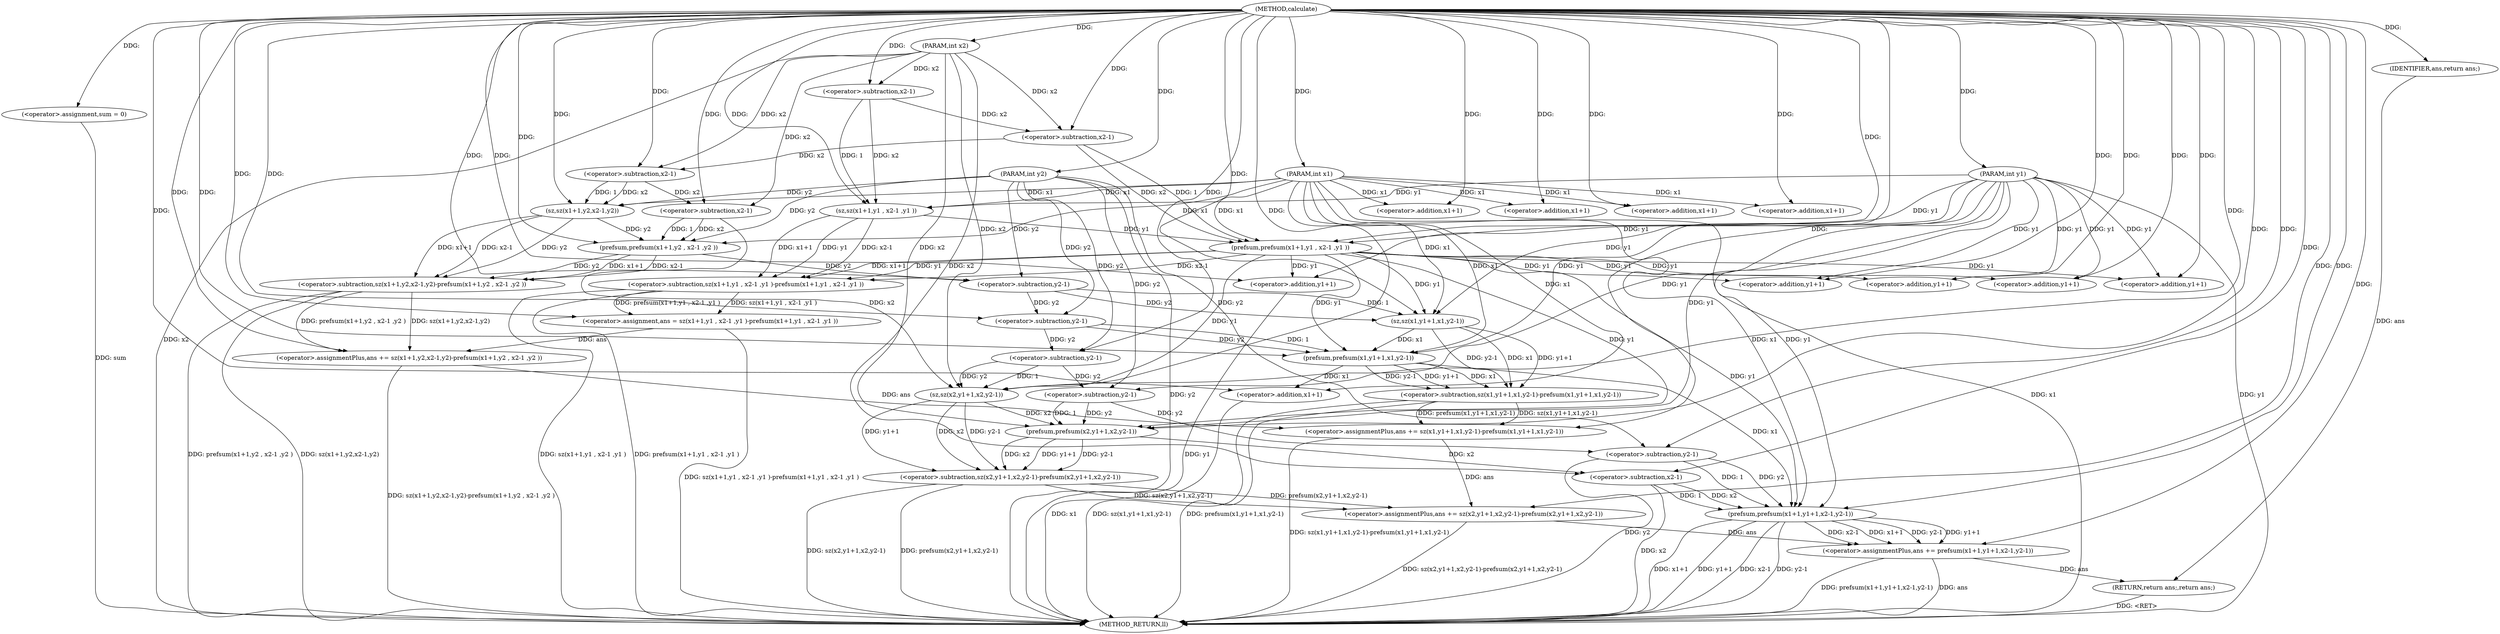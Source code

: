 digraph "calculate" {  
"1000199" [label = "(METHOD,calculate)" ]
"1000311" [label = "(METHOD_RETURN,ll)" ]
"1000200" [label = "(PARAM,int x1)" ]
"1000201" [label = "(PARAM,int y1)" ]
"1000202" [label = "(PARAM,int x2)" ]
"1000203" [label = "(PARAM,int y2)" ]
"1000206" [label = "(<operator>.assignment,sum = 0)" ]
"1000210" [label = "(<operator>.assignment,ans = sz(x1+1,y1 , x2-1 ,y1 )-prefsum(x1+1,y1 , x2-1 ,y1 ))" ]
"1000231" [label = "(<operator>.assignmentPlus,ans += sz(x1+1,y2,x2-1,y2)-prefsum(x1+1,y2 , x2-1 ,y2 ))" ]
"1000252" [label = "(<operator>.assignmentPlus,ans += sz(x1,y1+1,x1,y2-1)-prefsum(x1,y1+1,x1,y2-1))" ]
"1000273" [label = "(<operator>.assignmentPlus,ans += sz(x2,y1+1,x2,y2-1)-prefsum(x2,y1+1,x2,y2-1))" ]
"1000294" [label = "(<operator>.assignmentPlus,ans += prefsum(x1+1,y1+1,x2-1,y2-1))" ]
"1000309" [label = "(RETURN,return ans;,return ans;)" ]
"1000310" [label = "(IDENTIFIER,ans,return ans;)" ]
"1000212" [label = "(<operator>.subtraction,sz(x1+1,y1 , x2-1 ,y1 )-prefsum(x1+1,y1 , x2-1 ,y1 ))" ]
"1000233" [label = "(<operator>.subtraction,sz(x1+1,y2,x2-1,y2)-prefsum(x1+1,y2 , x2-1 ,y2 ))" ]
"1000254" [label = "(<operator>.subtraction,sz(x1,y1+1,x1,y2-1)-prefsum(x1,y1+1,x1,y2-1))" ]
"1000275" [label = "(<operator>.subtraction,sz(x2,y1+1,x2,y2-1)-prefsum(x2,y1+1,x2,y2-1))" ]
"1000296" [label = "(prefsum,prefsum(x1+1,y1+1,x2-1,y2-1))" ]
"1000213" [label = "(sz,sz(x1+1,y1 , x2-1 ,y1 ))" ]
"1000222" [label = "(prefsum,prefsum(x1+1,y1 , x2-1 ,y1 ))" ]
"1000234" [label = "(sz,sz(x1+1,y2,x2-1,y2))" ]
"1000243" [label = "(prefsum,prefsum(x1+1,y2 , x2-1 ,y2 ))" ]
"1000255" [label = "(sz,sz(x1,y1+1,x1,y2-1))" ]
"1000264" [label = "(prefsum,prefsum(x1,y1+1,x1,y2-1))" ]
"1000276" [label = "(sz,sz(x2,y1+1,x2,y2-1))" ]
"1000285" [label = "(prefsum,prefsum(x2,y1+1,x2,y2-1))" ]
"1000297" [label = "(<operator>.addition,x1+1)" ]
"1000300" [label = "(<operator>.addition,y1+1)" ]
"1000303" [label = "(<operator>.subtraction,x2-1)" ]
"1000306" [label = "(<operator>.subtraction,y2-1)" ]
"1000214" [label = "(<operator>.addition,x1+1)" ]
"1000218" [label = "(<operator>.subtraction,x2-1)" ]
"1000223" [label = "(<operator>.addition,x1+1)" ]
"1000227" [label = "(<operator>.subtraction,x2-1)" ]
"1000235" [label = "(<operator>.addition,x1+1)" ]
"1000239" [label = "(<operator>.subtraction,x2-1)" ]
"1000244" [label = "(<operator>.addition,x1+1)" ]
"1000248" [label = "(<operator>.subtraction,x2-1)" ]
"1000257" [label = "(<operator>.addition,y1+1)" ]
"1000261" [label = "(<operator>.subtraction,y2-1)" ]
"1000266" [label = "(<operator>.addition,y1+1)" ]
"1000270" [label = "(<operator>.subtraction,y2-1)" ]
"1000278" [label = "(<operator>.addition,y1+1)" ]
"1000282" [label = "(<operator>.subtraction,y2-1)" ]
"1000287" [label = "(<operator>.addition,y1+1)" ]
"1000291" [label = "(<operator>.subtraction,y2-1)" ]
  "1000309" -> "1000311"  [ label = "DDG: <RET>"] 
  "1000200" -> "1000311"  [ label = "DDG: x1"] 
  "1000201" -> "1000311"  [ label = "DDG: y1"] 
  "1000202" -> "1000311"  [ label = "DDG: x2"] 
  "1000203" -> "1000311"  [ label = "DDG: y2"] 
  "1000206" -> "1000311"  [ label = "DDG: sum"] 
  "1000212" -> "1000311"  [ label = "DDG: sz(x1+1,y1 , x2-1 ,y1 )"] 
  "1000212" -> "1000311"  [ label = "DDG: prefsum(x1+1,y1 , x2-1 ,y1 )"] 
  "1000210" -> "1000311"  [ label = "DDG: sz(x1+1,y1 , x2-1 ,y1 )-prefsum(x1+1,y1 , x2-1 ,y1 )"] 
  "1000233" -> "1000311"  [ label = "DDG: sz(x1+1,y2,x2-1,y2)"] 
  "1000233" -> "1000311"  [ label = "DDG: prefsum(x1+1,y2 , x2-1 ,y2 )"] 
  "1000231" -> "1000311"  [ label = "DDG: sz(x1+1,y2,x2-1,y2)-prefsum(x1+1,y2 , x2-1 ,y2 )"] 
  "1000254" -> "1000311"  [ label = "DDG: sz(x1,y1+1,x1,y2-1)"] 
  "1000254" -> "1000311"  [ label = "DDG: prefsum(x1,y1+1,x1,y2-1)"] 
  "1000252" -> "1000311"  [ label = "DDG: sz(x1,y1+1,x1,y2-1)-prefsum(x1,y1+1,x1,y2-1)"] 
  "1000275" -> "1000311"  [ label = "DDG: sz(x2,y1+1,x2,y2-1)"] 
  "1000275" -> "1000311"  [ label = "DDG: prefsum(x2,y1+1,x2,y2-1)"] 
  "1000273" -> "1000311"  [ label = "DDG: sz(x2,y1+1,x2,y2-1)-prefsum(x2,y1+1,x2,y2-1)"] 
  "1000294" -> "1000311"  [ label = "DDG: ans"] 
  "1000297" -> "1000311"  [ label = "DDG: x1"] 
  "1000296" -> "1000311"  [ label = "DDG: x1+1"] 
  "1000300" -> "1000311"  [ label = "DDG: y1"] 
  "1000296" -> "1000311"  [ label = "DDG: y1+1"] 
  "1000303" -> "1000311"  [ label = "DDG: x2"] 
  "1000296" -> "1000311"  [ label = "DDG: x2-1"] 
  "1000306" -> "1000311"  [ label = "DDG: y2"] 
  "1000296" -> "1000311"  [ label = "DDG: y2-1"] 
  "1000294" -> "1000311"  [ label = "DDG: prefsum(x1+1,y1+1,x2-1,y2-1)"] 
  "1000199" -> "1000200"  [ label = "DDG: "] 
  "1000199" -> "1000201"  [ label = "DDG: "] 
  "1000199" -> "1000202"  [ label = "DDG: "] 
  "1000199" -> "1000203"  [ label = "DDG: "] 
  "1000199" -> "1000206"  [ label = "DDG: "] 
  "1000212" -> "1000210"  [ label = "DDG: prefsum(x1+1,y1 , x2-1 ,y1 )"] 
  "1000212" -> "1000210"  [ label = "DDG: sz(x1+1,y1 , x2-1 ,y1 )"] 
  "1000233" -> "1000231"  [ label = "DDG: prefsum(x1+1,y2 , x2-1 ,y2 )"] 
  "1000233" -> "1000231"  [ label = "DDG: sz(x1+1,y2,x2-1,y2)"] 
  "1000254" -> "1000252"  [ label = "DDG: sz(x1,y1+1,x1,y2-1)"] 
  "1000254" -> "1000252"  [ label = "DDG: prefsum(x1,y1+1,x1,y2-1)"] 
  "1000275" -> "1000273"  [ label = "DDG: prefsum(x2,y1+1,x2,y2-1)"] 
  "1000275" -> "1000273"  [ label = "DDG: sz(x2,y1+1,x2,y2-1)"] 
  "1000296" -> "1000294"  [ label = "DDG: x2-1"] 
  "1000296" -> "1000294"  [ label = "DDG: x1+1"] 
  "1000296" -> "1000294"  [ label = "DDG: y2-1"] 
  "1000296" -> "1000294"  [ label = "DDG: y1+1"] 
  "1000310" -> "1000309"  [ label = "DDG: ans"] 
  "1000294" -> "1000309"  [ label = "DDG: ans"] 
  "1000199" -> "1000210"  [ label = "DDG: "] 
  "1000210" -> "1000231"  [ label = "DDG: ans"] 
  "1000199" -> "1000231"  [ label = "DDG: "] 
  "1000231" -> "1000252"  [ label = "DDG: ans"] 
  "1000199" -> "1000252"  [ label = "DDG: "] 
  "1000252" -> "1000273"  [ label = "DDG: ans"] 
  "1000199" -> "1000273"  [ label = "DDG: "] 
  "1000273" -> "1000294"  [ label = "DDG: ans"] 
  "1000199" -> "1000294"  [ label = "DDG: "] 
  "1000199" -> "1000310"  [ label = "DDG: "] 
  "1000213" -> "1000212"  [ label = "DDG: x2-1"] 
  "1000213" -> "1000212"  [ label = "DDG: x1+1"] 
  "1000213" -> "1000212"  [ label = "DDG: y1"] 
  "1000222" -> "1000212"  [ label = "DDG: x1+1"] 
  "1000222" -> "1000212"  [ label = "DDG: y1"] 
  "1000222" -> "1000212"  [ label = "DDG: x2-1"] 
  "1000234" -> "1000233"  [ label = "DDG: y2"] 
  "1000234" -> "1000233"  [ label = "DDG: x1+1"] 
  "1000234" -> "1000233"  [ label = "DDG: x2-1"] 
  "1000243" -> "1000233"  [ label = "DDG: y2"] 
  "1000243" -> "1000233"  [ label = "DDG: x2-1"] 
  "1000243" -> "1000233"  [ label = "DDG: x1+1"] 
  "1000255" -> "1000254"  [ label = "DDG: x1"] 
  "1000255" -> "1000254"  [ label = "DDG: y2-1"] 
  "1000255" -> "1000254"  [ label = "DDG: y1+1"] 
  "1000264" -> "1000254"  [ label = "DDG: x1"] 
  "1000264" -> "1000254"  [ label = "DDG: y2-1"] 
  "1000264" -> "1000254"  [ label = "DDG: y1+1"] 
  "1000276" -> "1000275"  [ label = "DDG: y2-1"] 
  "1000276" -> "1000275"  [ label = "DDG: y1+1"] 
  "1000276" -> "1000275"  [ label = "DDG: x2"] 
  "1000285" -> "1000275"  [ label = "DDG: y1+1"] 
  "1000285" -> "1000275"  [ label = "DDG: y2-1"] 
  "1000285" -> "1000275"  [ label = "DDG: x2"] 
  "1000303" -> "1000296"  [ label = "DDG: 1"] 
  "1000303" -> "1000296"  [ label = "DDG: x2"] 
  "1000306" -> "1000296"  [ label = "DDG: 1"] 
  "1000306" -> "1000296"  [ label = "DDG: y2"] 
  "1000199" -> "1000296"  [ label = "DDG: "] 
  "1000201" -> "1000296"  [ label = "DDG: y1"] 
  "1000222" -> "1000296"  [ label = "DDG: y1"] 
  "1000264" -> "1000296"  [ label = "DDG: x1"] 
  "1000200" -> "1000296"  [ label = "DDG: x1"] 
  "1000200" -> "1000213"  [ label = "DDG: x1"] 
  "1000199" -> "1000213"  [ label = "DDG: "] 
  "1000218" -> "1000213"  [ label = "DDG: 1"] 
  "1000218" -> "1000213"  [ label = "DDG: x2"] 
  "1000201" -> "1000213"  [ label = "DDG: y1"] 
  "1000199" -> "1000222"  [ label = "DDG: "] 
  "1000200" -> "1000222"  [ label = "DDG: x1"] 
  "1000213" -> "1000222"  [ label = "DDG: y1"] 
  "1000201" -> "1000222"  [ label = "DDG: y1"] 
  "1000227" -> "1000222"  [ label = "DDG: x2"] 
  "1000227" -> "1000222"  [ label = "DDG: 1"] 
  "1000203" -> "1000234"  [ label = "DDG: y2"] 
  "1000199" -> "1000234"  [ label = "DDG: "] 
  "1000239" -> "1000234"  [ label = "DDG: 1"] 
  "1000239" -> "1000234"  [ label = "DDG: x2"] 
  "1000200" -> "1000234"  [ label = "DDG: x1"] 
  "1000200" -> "1000243"  [ label = "DDG: x1"] 
  "1000199" -> "1000243"  [ label = "DDG: "] 
  "1000234" -> "1000243"  [ label = "DDG: y2"] 
  "1000203" -> "1000243"  [ label = "DDG: y2"] 
  "1000248" -> "1000243"  [ label = "DDG: 1"] 
  "1000248" -> "1000243"  [ label = "DDG: x2"] 
  "1000200" -> "1000255"  [ label = "DDG: x1"] 
  "1000199" -> "1000255"  [ label = "DDG: "] 
  "1000261" -> "1000255"  [ label = "DDG: 1"] 
  "1000261" -> "1000255"  [ label = "DDG: y2"] 
  "1000222" -> "1000255"  [ label = "DDG: y1"] 
  "1000201" -> "1000255"  [ label = "DDG: y1"] 
  "1000255" -> "1000264"  [ label = "DDG: x1"] 
  "1000200" -> "1000264"  [ label = "DDG: x1"] 
  "1000199" -> "1000264"  [ label = "DDG: "] 
  "1000270" -> "1000264"  [ label = "DDG: y2"] 
  "1000270" -> "1000264"  [ label = "DDG: 1"] 
  "1000201" -> "1000264"  [ label = "DDG: y1"] 
  "1000222" -> "1000264"  [ label = "DDG: y1"] 
  "1000248" -> "1000276"  [ label = "DDG: x2"] 
  "1000202" -> "1000276"  [ label = "DDG: x2"] 
  "1000199" -> "1000276"  [ label = "DDG: "] 
  "1000282" -> "1000276"  [ label = "DDG: y2"] 
  "1000282" -> "1000276"  [ label = "DDG: 1"] 
  "1000201" -> "1000276"  [ label = "DDG: y1"] 
  "1000222" -> "1000276"  [ label = "DDG: y1"] 
  "1000276" -> "1000285"  [ label = "DDG: x2"] 
  "1000202" -> "1000285"  [ label = "DDG: x2"] 
  "1000199" -> "1000285"  [ label = "DDG: "] 
  "1000291" -> "1000285"  [ label = "DDG: 1"] 
  "1000291" -> "1000285"  [ label = "DDG: y2"] 
  "1000201" -> "1000285"  [ label = "DDG: y1"] 
  "1000222" -> "1000285"  [ label = "DDG: y1"] 
  "1000264" -> "1000297"  [ label = "DDG: x1"] 
  "1000200" -> "1000297"  [ label = "DDG: x1"] 
  "1000199" -> "1000297"  [ label = "DDG: "] 
  "1000201" -> "1000300"  [ label = "DDG: y1"] 
  "1000199" -> "1000300"  [ label = "DDG: "] 
  "1000222" -> "1000300"  [ label = "DDG: y1"] 
  "1000285" -> "1000303"  [ label = "DDG: x2"] 
  "1000202" -> "1000303"  [ label = "DDG: x2"] 
  "1000199" -> "1000303"  [ label = "DDG: "] 
  "1000291" -> "1000306"  [ label = "DDG: y2"] 
  "1000203" -> "1000306"  [ label = "DDG: y2"] 
  "1000199" -> "1000306"  [ label = "DDG: "] 
  "1000200" -> "1000214"  [ label = "DDG: x1"] 
  "1000199" -> "1000214"  [ label = "DDG: "] 
  "1000202" -> "1000218"  [ label = "DDG: x2"] 
  "1000199" -> "1000218"  [ label = "DDG: "] 
  "1000200" -> "1000223"  [ label = "DDG: x1"] 
  "1000199" -> "1000223"  [ label = "DDG: "] 
  "1000218" -> "1000227"  [ label = "DDG: x2"] 
  "1000202" -> "1000227"  [ label = "DDG: x2"] 
  "1000199" -> "1000227"  [ label = "DDG: "] 
  "1000200" -> "1000235"  [ label = "DDG: x1"] 
  "1000199" -> "1000235"  [ label = "DDG: "] 
  "1000227" -> "1000239"  [ label = "DDG: x2"] 
  "1000202" -> "1000239"  [ label = "DDG: x2"] 
  "1000199" -> "1000239"  [ label = "DDG: "] 
  "1000200" -> "1000244"  [ label = "DDG: x1"] 
  "1000199" -> "1000244"  [ label = "DDG: "] 
  "1000239" -> "1000248"  [ label = "DDG: x2"] 
  "1000202" -> "1000248"  [ label = "DDG: x2"] 
  "1000199" -> "1000248"  [ label = "DDG: "] 
  "1000222" -> "1000257"  [ label = "DDG: y1"] 
  "1000201" -> "1000257"  [ label = "DDG: y1"] 
  "1000199" -> "1000257"  [ label = "DDG: "] 
  "1000243" -> "1000261"  [ label = "DDG: y2"] 
  "1000203" -> "1000261"  [ label = "DDG: y2"] 
  "1000199" -> "1000261"  [ label = "DDG: "] 
  "1000201" -> "1000266"  [ label = "DDG: y1"] 
  "1000199" -> "1000266"  [ label = "DDG: "] 
  "1000222" -> "1000266"  [ label = "DDG: y1"] 
  "1000261" -> "1000270"  [ label = "DDG: y2"] 
  "1000203" -> "1000270"  [ label = "DDG: y2"] 
  "1000199" -> "1000270"  [ label = "DDG: "] 
  "1000201" -> "1000278"  [ label = "DDG: y1"] 
  "1000199" -> "1000278"  [ label = "DDG: "] 
  "1000222" -> "1000278"  [ label = "DDG: y1"] 
  "1000270" -> "1000282"  [ label = "DDG: y2"] 
  "1000203" -> "1000282"  [ label = "DDG: y2"] 
  "1000199" -> "1000282"  [ label = "DDG: "] 
  "1000201" -> "1000287"  [ label = "DDG: y1"] 
  "1000199" -> "1000287"  [ label = "DDG: "] 
  "1000222" -> "1000287"  [ label = "DDG: y1"] 
  "1000282" -> "1000291"  [ label = "DDG: y2"] 
  "1000203" -> "1000291"  [ label = "DDG: y2"] 
  "1000199" -> "1000291"  [ label = "DDG: "] 
}
